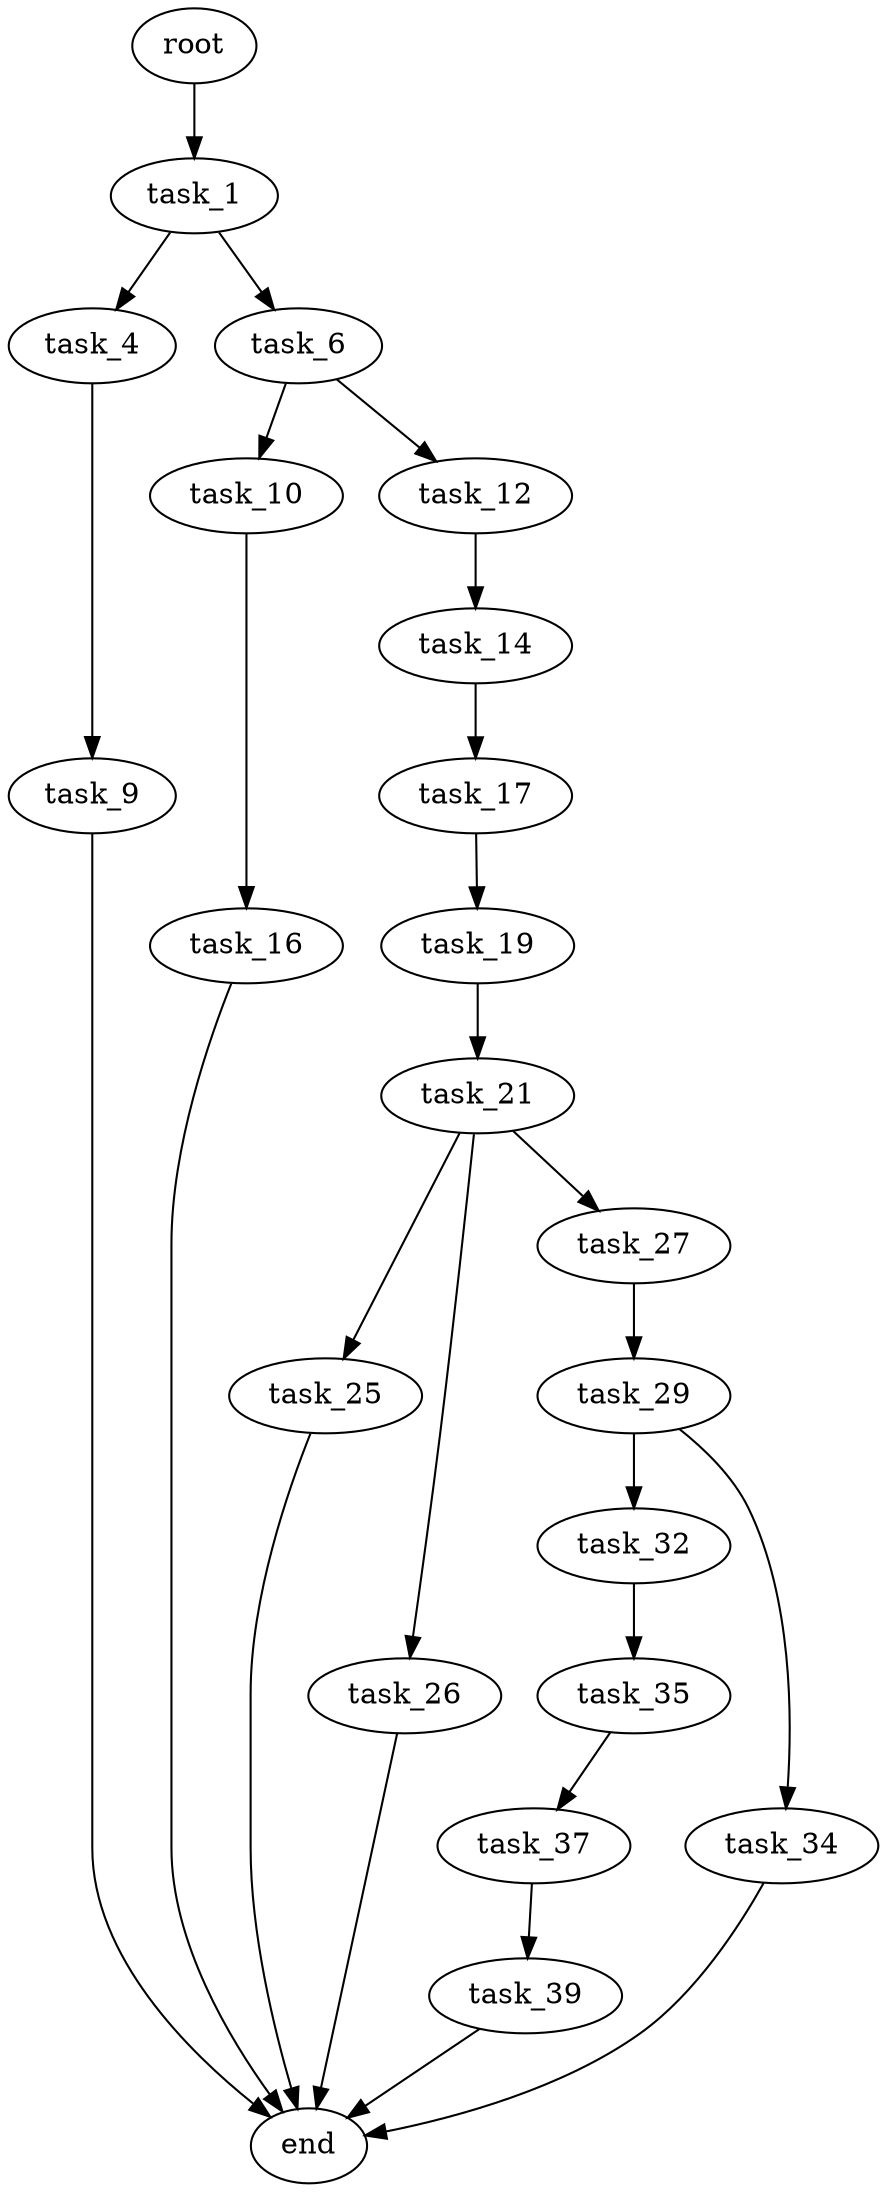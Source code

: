 digraph G {
  root [size="0.000000"];
  task_1 [size="98867337656.000000"];
  task_4 [size="782757789696.000000"];
  task_6 [size="160738602804.000000"];
  task_9 [size="93934615344.000000"];
  task_10 [size="368293445632.000000"];
  task_12 [size="5132344796.000000"];
  end [size="0.000000"];
  task_16 [size="231928233984.000000"];
  task_14 [size="8589934592.000000"];
  task_17 [size="8482491176.000000"];
  task_19 [size="782757789696.000000"];
  task_21 [size="314939822392.000000"];
  task_25 [size="549755813888.000000"];
  task_26 [size="68719476736.000000"];
  task_27 [size="61243032163.000000"];
  task_29 [size="1416718453.000000"];
  task_32 [size="134217728000.000000"];
  task_34 [size="496259022538.000000"];
  task_35 [size="782757789696.000000"];
  task_37 [size="2036173927.000000"];
  task_39 [size="272703112158.000000"];

  root -> task_1 [size="1.000000"];
  task_1 -> task_4 [size="301989888.000000"];
  task_1 -> task_6 [size="301989888.000000"];
  task_4 -> task_9 [size="679477248.000000"];
  task_6 -> task_10 [size="134217728.000000"];
  task_6 -> task_12 [size="134217728.000000"];
  task_9 -> end [size="1.000000"];
  task_10 -> task_16 [size="411041792.000000"];
  task_12 -> task_14 [size="301989888.000000"];
  task_16 -> end [size="1.000000"];
  task_14 -> task_17 [size="33554432.000000"];
  task_17 -> task_19 [size="33554432.000000"];
  task_19 -> task_21 [size="679477248.000000"];
  task_21 -> task_25 [size="536870912.000000"];
  task_21 -> task_26 [size="536870912.000000"];
  task_21 -> task_27 [size="536870912.000000"];
  task_25 -> end [size="1.000000"];
  task_26 -> end [size="1.000000"];
  task_27 -> task_29 [size="75497472.000000"];
  task_29 -> task_32 [size="33554432.000000"];
  task_29 -> task_34 [size="33554432.000000"];
  task_32 -> task_35 [size="209715200.000000"];
  task_34 -> end [size="1.000000"];
  task_35 -> task_37 [size="679477248.000000"];
  task_37 -> task_39 [size="33554432.000000"];
  task_39 -> end [size="1.000000"];
}
